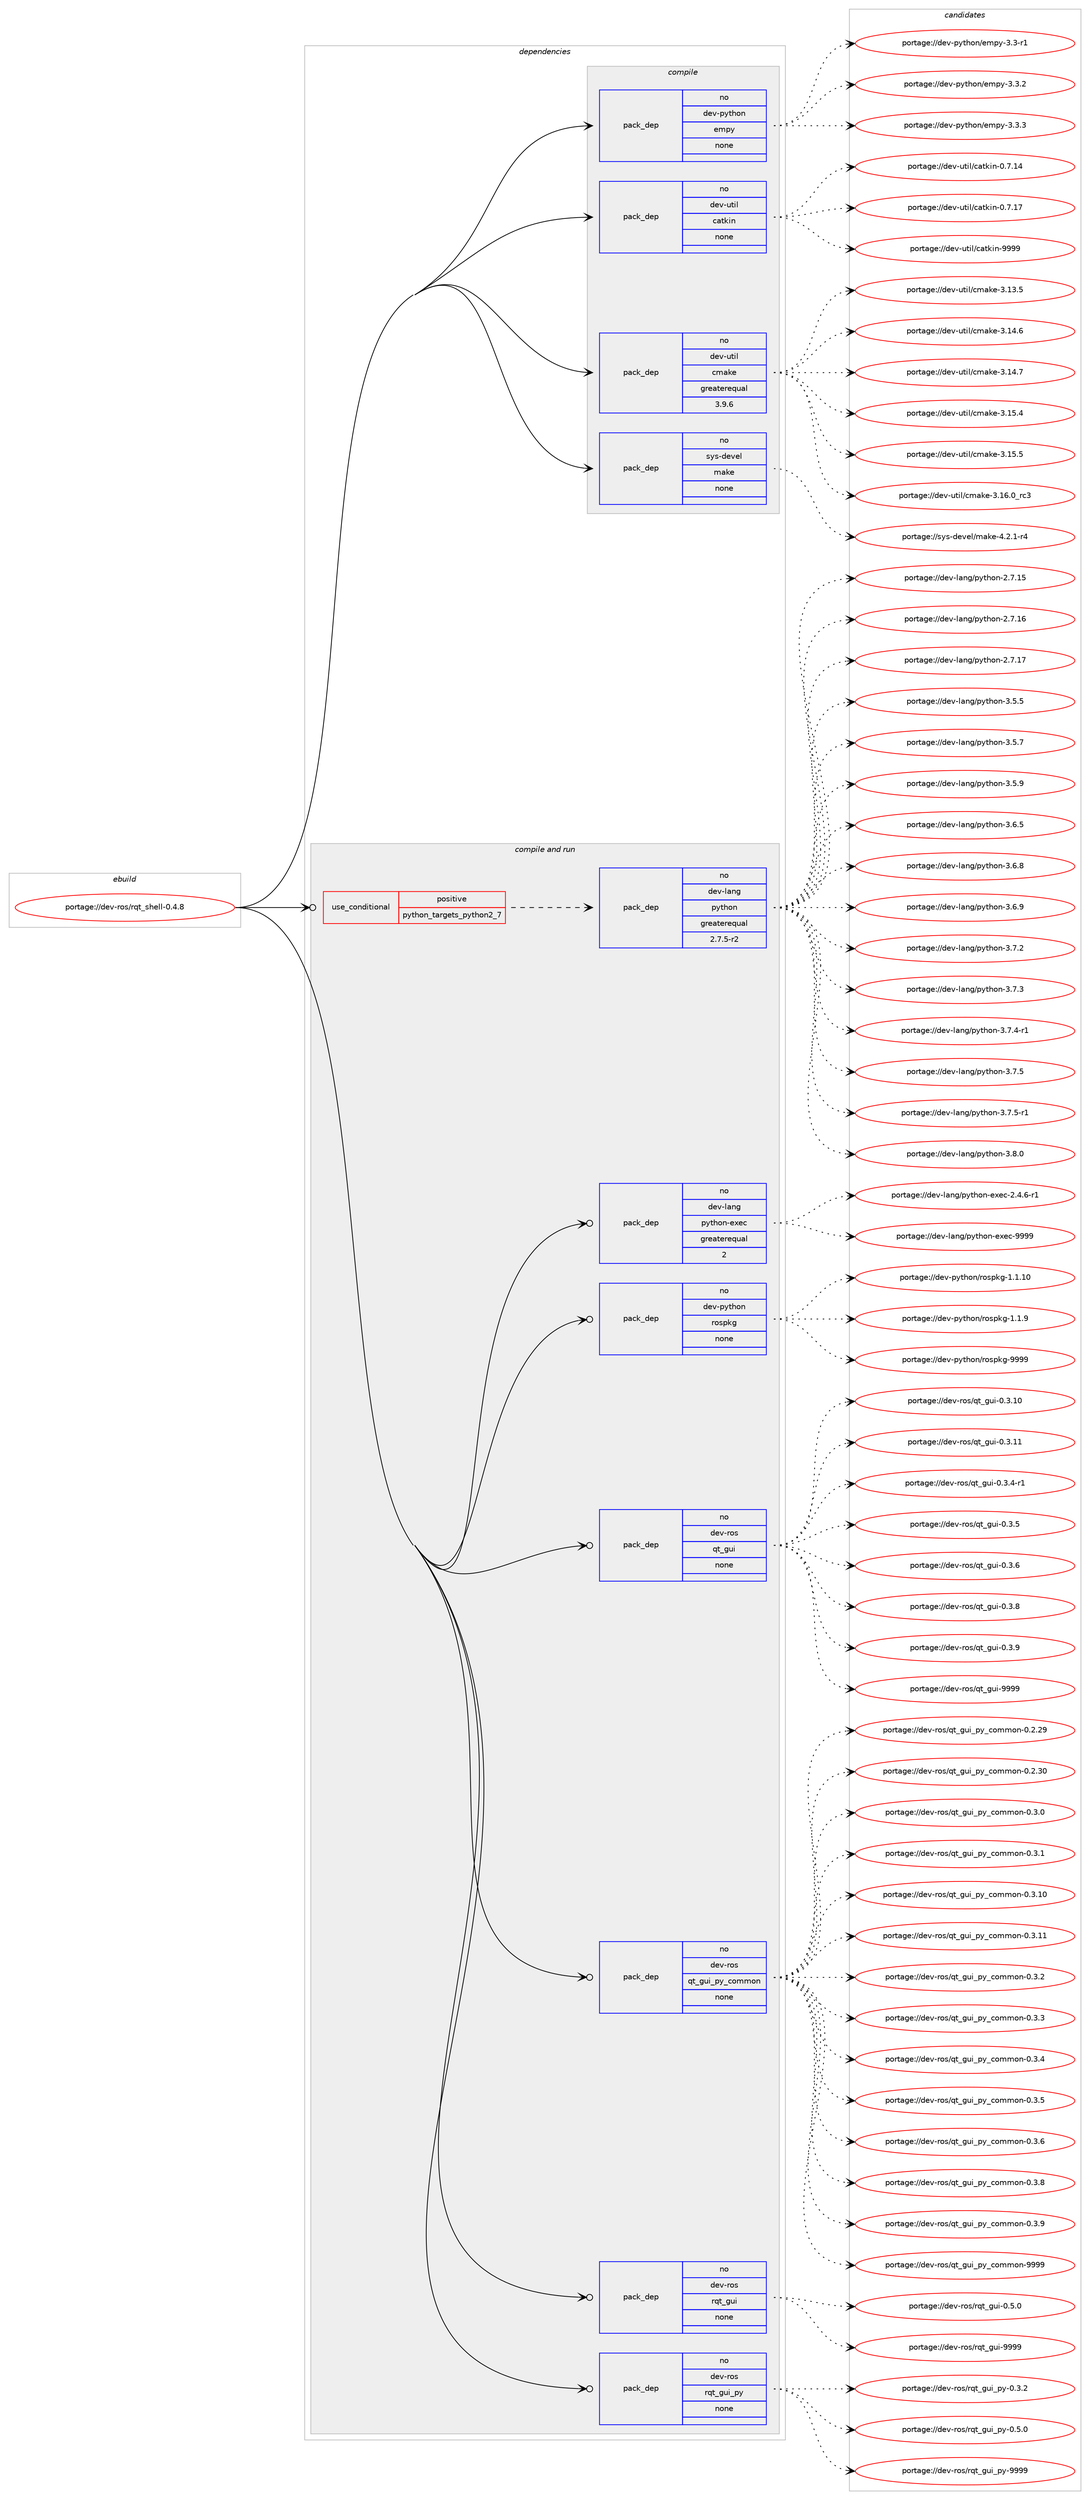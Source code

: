 digraph prolog {

# *************
# Graph options
# *************

newrank=true;
concentrate=true;
compound=true;
graph [rankdir=LR,fontname=Helvetica,fontsize=10,ranksep=1.5];#, ranksep=2.5, nodesep=0.2];
edge  [arrowhead=vee];
node  [fontname=Helvetica,fontsize=10];

# **********
# The ebuild
# **********

subgraph cluster_leftcol {
color=gray;
rank=same;
label=<<i>ebuild</i>>;
id [label="portage://dev-ros/rqt_shell-0.4.8", color=red, width=4, href="../dev-ros/rqt_shell-0.4.8.svg"];
}

# ****************
# The dependencies
# ****************

subgraph cluster_midcol {
color=gray;
label=<<i>dependencies</i>>;
subgraph cluster_compile {
fillcolor="#eeeeee";
style=filled;
label=<<i>compile</i>>;
subgraph pack153279 {
dependency201344 [label=<<TABLE BORDER="0" CELLBORDER="1" CELLSPACING="0" CELLPADDING="4" WIDTH="220"><TR><TD ROWSPAN="6" CELLPADDING="30">pack_dep</TD></TR><TR><TD WIDTH="110">no</TD></TR><TR><TD>dev-python</TD></TR><TR><TD>empy</TD></TR><TR><TD>none</TD></TR><TR><TD></TD></TR></TABLE>>, shape=none, color=blue];
}
id:e -> dependency201344:w [weight=20,style="solid",arrowhead="vee"];
subgraph pack153280 {
dependency201345 [label=<<TABLE BORDER="0" CELLBORDER="1" CELLSPACING="0" CELLPADDING="4" WIDTH="220"><TR><TD ROWSPAN="6" CELLPADDING="30">pack_dep</TD></TR><TR><TD WIDTH="110">no</TD></TR><TR><TD>dev-util</TD></TR><TR><TD>catkin</TD></TR><TR><TD>none</TD></TR><TR><TD></TD></TR></TABLE>>, shape=none, color=blue];
}
id:e -> dependency201345:w [weight=20,style="solid",arrowhead="vee"];
subgraph pack153281 {
dependency201346 [label=<<TABLE BORDER="0" CELLBORDER="1" CELLSPACING="0" CELLPADDING="4" WIDTH="220"><TR><TD ROWSPAN="6" CELLPADDING="30">pack_dep</TD></TR><TR><TD WIDTH="110">no</TD></TR><TR><TD>dev-util</TD></TR><TR><TD>cmake</TD></TR><TR><TD>greaterequal</TD></TR><TR><TD>3.9.6</TD></TR></TABLE>>, shape=none, color=blue];
}
id:e -> dependency201346:w [weight=20,style="solid",arrowhead="vee"];
subgraph pack153282 {
dependency201347 [label=<<TABLE BORDER="0" CELLBORDER="1" CELLSPACING="0" CELLPADDING="4" WIDTH="220"><TR><TD ROWSPAN="6" CELLPADDING="30">pack_dep</TD></TR><TR><TD WIDTH="110">no</TD></TR><TR><TD>sys-devel</TD></TR><TR><TD>make</TD></TR><TR><TD>none</TD></TR><TR><TD></TD></TR></TABLE>>, shape=none, color=blue];
}
id:e -> dependency201347:w [weight=20,style="solid",arrowhead="vee"];
}
subgraph cluster_compileandrun {
fillcolor="#eeeeee";
style=filled;
label=<<i>compile and run</i>>;
subgraph cond44637 {
dependency201348 [label=<<TABLE BORDER="0" CELLBORDER="1" CELLSPACING="0" CELLPADDING="4"><TR><TD ROWSPAN="3" CELLPADDING="10">use_conditional</TD></TR><TR><TD>positive</TD></TR><TR><TD>python_targets_python2_7</TD></TR></TABLE>>, shape=none, color=red];
subgraph pack153283 {
dependency201349 [label=<<TABLE BORDER="0" CELLBORDER="1" CELLSPACING="0" CELLPADDING="4" WIDTH="220"><TR><TD ROWSPAN="6" CELLPADDING="30">pack_dep</TD></TR><TR><TD WIDTH="110">no</TD></TR><TR><TD>dev-lang</TD></TR><TR><TD>python</TD></TR><TR><TD>greaterequal</TD></TR><TR><TD>2.7.5-r2</TD></TR></TABLE>>, shape=none, color=blue];
}
dependency201348:e -> dependency201349:w [weight=20,style="dashed",arrowhead="vee"];
}
id:e -> dependency201348:w [weight=20,style="solid",arrowhead="odotvee"];
subgraph pack153284 {
dependency201350 [label=<<TABLE BORDER="0" CELLBORDER="1" CELLSPACING="0" CELLPADDING="4" WIDTH="220"><TR><TD ROWSPAN="6" CELLPADDING="30">pack_dep</TD></TR><TR><TD WIDTH="110">no</TD></TR><TR><TD>dev-lang</TD></TR><TR><TD>python-exec</TD></TR><TR><TD>greaterequal</TD></TR><TR><TD>2</TD></TR></TABLE>>, shape=none, color=blue];
}
id:e -> dependency201350:w [weight=20,style="solid",arrowhead="odotvee"];
subgraph pack153285 {
dependency201351 [label=<<TABLE BORDER="0" CELLBORDER="1" CELLSPACING="0" CELLPADDING="4" WIDTH="220"><TR><TD ROWSPAN="6" CELLPADDING="30">pack_dep</TD></TR><TR><TD WIDTH="110">no</TD></TR><TR><TD>dev-python</TD></TR><TR><TD>rospkg</TD></TR><TR><TD>none</TD></TR><TR><TD></TD></TR></TABLE>>, shape=none, color=blue];
}
id:e -> dependency201351:w [weight=20,style="solid",arrowhead="odotvee"];
subgraph pack153286 {
dependency201352 [label=<<TABLE BORDER="0" CELLBORDER="1" CELLSPACING="0" CELLPADDING="4" WIDTH="220"><TR><TD ROWSPAN="6" CELLPADDING="30">pack_dep</TD></TR><TR><TD WIDTH="110">no</TD></TR><TR><TD>dev-ros</TD></TR><TR><TD>qt_gui</TD></TR><TR><TD>none</TD></TR><TR><TD></TD></TR></TABLE>>, shape=none, color=blue];
}
id:e -> dependency201352:w [weight=20,style="solid",arrowhead="odotvee"];
subgraph pack153287 {
dependency201353 [label=<<TABLE BORDER="0" CELLBORDER="1" CELLSPACING="0" CELLPADDING="4" WIDTH="220"><TR><TD ROWSPAN="6" CELLPADDING="30">pack_dep</TD></TR><TR><TD WIDTH="110">no</TD></TR><TR><TD>dev-ros</TD></TR><TR><TD>qt_gui_py_common</TD></TR><TR><TD>none</TD></TR><TR><TD></TD></TR></TABLE>>, shape=none, color=blue];
}
id:e -> dependency201353:w [weight=20,style="solid",arrowhead="odotvee"];
subgraph pack153288 {
dependency201354 [label=<<TABLE BORDER="0" CELLBORDER="1" CELLSPACING="0" CELLPADDING="4" WIDTH="220"><TR><TD ROWSPAN="6" CELLPADDING="30">pack_dep</TD></TR><TR><TD WIDTH="110">no</TD></TR><TR><TD>dev-ros</TD></TR><TR><TD>rqt_gui</TD></TR><TR><TD>none</TD></TR><TR><TD></TD></TR></TABLE>>, shape=none, color=blue];
}
id:e -> dependency201354:w [weight=20,style="solid",arrowhead="odotvee"];
subgraph pack153289 {
dependency201355 [label=<<TABLE BORDER="0" CELLBORDER="1" CELLSPACING="0" CELLPADDING="4" WIDTH="220"><TR><TD ROWSPAN="6" CELLPADDING="30">pack_dep</TD></TR><TR><TD WIDTH="110">no</TD></TR><TR><TD>dev-ros</TD></TR><TR><TD>rqt_gui_py</TD></TR><TR><TD>none</TD></TR><TR><TD></TD></TR></TABLE>>, shape=none, color=blue];
}
id:e -> dependency201355:w [weight=20,style="solid",arrowhead="odotvee"];
}
subgraph cluster_run {
fillcolor="#eeeeee";
style=filled;
label=<<i>run</i>>;
}
}

# **************
# The candidates
# **************

subgraph cluster_choices {
rank=same;
color=gray;
label=<<i>candidates</i>>;

subgraph choice153279 {
color=black;
nodesep=1;
choiceportage1001011184511212111610411111047101109112121455146514511449 [label="portage://dev-python/empy-3.3-r1", color=red, width=4,href="../dev-python/empy-3.3-r1.svg"];
choiceportage1001011184511212111610411111047101109112121455146514650 [label="portage://dev-python/empy-3.3.2", color=red, width=4,href="../dev-python/empy-3.3.2.svg"];
choiceportage1001011184511212111610411111047101109112121455146514651 [label="portage://dev-python/empy-3.3.3", color=red, width=4,href="../dev-python/empy-3.3.3.svg"];
dependency201344:e -> choiceportage1001011184511212111610411111047101109112121455146514511449:w [style=dotted,weight="100"];
dependency201344:e -> choiceportage1001011184511212111610411111047101109112121455146514650:w [style=dotted,weight="100"];
dependency201344:e -> choiceportage1001011184511212111610411111047101109112121455146514651:w [style=dotted,weight="100"];
}
subgraph choice153280 {
color=black;
nodesep=1;
choiceportage1001011184511711610510847999711610710511045484655464952 [label="portage://dev-util/catkin-0.7.14", color=red, width=4,href="../dev-util/catkin-0.7.14.svg"];
choiceportage1001011184511711610510847999711610710511045484655464955 [label="portage://dev-util/catkin-0.7.17", color=red, width=4,href="../dev-util/catkin-0.7.17.svg"];
choiceportage100101118451171161051084799971161071051104557575757 [label="portage://dev-util/catkin-9999", color=red, width=4,href="../dev-util/catkin-9999.svg"];
dependency201345:e -> choiceportage1001011184511711610510847999711610710511045484655464952:w [style=dotted,weight="100"];
dependency201345:e -> choiceportage1001011184511711610510847999711610710511045484655464955:w [style=dotted,weight="100"];
dependency201345:e -> choiceportage100101118451171161051084799971161071051104557575757:w [style=dotted,weight="100"];
}
subgraph choice153281 {
color=black;
nodesep=1;
choiceportage1001011184511711610510847991099710710145514649514653 [label="portage://dev-util/cmake-3.13.5", color=red, width=4,href="../dev-util/cmake-3.13.5.svg"];
choiceportage1001011184511711610510847991099710710145514649524654 [label="portage://dev-util/cmake-3.14.6", color=red, width=4,href="../dev-util/cmake-3.14.6.svg"];
choiceportage1001011184511711610510847991099710710145514649524655 [label="portage://dev-util/cmake-3.14.7", color=red, width=4,href="../dev-util/cmake-3.14.7.svg"];
choiceportage1001011184511711610510847991099710710145514649534652 [label="portage://dev-util/cmake-3.15.4", color=red, width=4,href="../dev-util/cmake-3.15.4.svg"];
choiceportage1001011184511711610510847991099710710145514649534653 [label="portage://dev-util/cmake-3.15.5", color=red, width=4,href="../dev-util/cmake-3.15.5.svg"];
choiceportage1001011184511711610510847991099710710145514649544648951149951 [label="portage://dev-util/cmake-3.16.0_rc3", color=red, width=4,href="../dev-util/cmake-3.16.0_rc3.svg"];
dependency201346:e -> choiceportage1001011184511711610510847991099710710145514649514653:w [style=dotted,weight="100"];
dependency201346:e -> choiceportage1001011184511711610510847991099710710145514649524654:w [style=dotted,weight="100"];
dependency201346:e -> choiceportage1001011184511711610510847991099710710145514649524655:w [style=dotted,weight="100"];
dependency201346:e -> choiceportage1001011184511711610510847991099710710145514649534652:w [style=dotted,weight="100"];
dependency201346:e -> choiceportage1001011184511711610510847991099710710145514649534653:w [style=dotted,weight="100"];
dependency201346:e -> choiceportage1001011184511711610510847991099710710145514649544648951149951:w [style=dotted,weight="100"];
}
subgraph choice153282 {
color=black;
nodesep=1;
choiceportage1151211154510010111810110847109971071014552465046494511452 [label="portage://sys-devel/make-4.2.1-r4", color=red, width=4,href="../sys-devel/make-4.2.1-r4.svg"];
dependency201347:e -> choiceportage1151211154510010111810110847109971071014552465046494511452:w [style=dotted,weight="100"];
}
subgraph choice153283 {
color=black;
nodesep=1;
choiceportage10010111845108971101034711212111610411111045504655464953 [label="portage://dev-lang/python-2.7.15", color=red, width=4,href="../dev-lang/python-2.7.15.svg"];
choiceportage10010111845108971101034711212111610411111045504655464954 [label="portage://dev-lang/python-2.7.16", color=red, width=4,href="../dev-lang/python-2.7.16.svg"];
choiceportage10010111845108971101034711212111610411111045504655464955 [label="portage://dev-lang/python-2.7.17", color=red, width=4,href="../dev-lang/python-2.7.17.svg"];
choiceportage100101118451089711010347112121116104111110455146534653 [label="portage://dev-lang/python-3.5.5", color=red, width=4,href="../dev-lang/python-3.5.5.svg"];
choiceportage100101118451089711010347112121116104111110455146534655 [label="portage://dev-lang/python-3.5.7", color=red, width=4,href="../dev-lang/python-3.5.7.svg"];
choiceportage100101118451089711010347112121116104111110455146534657 [label="portage://dev-lang/python-3.5.9", color=red, width=4,href="../dev-lang/python-3.5.9.svg"];
choiceportage100101118451089711010347112121116104111110455146544653 [label="portage://dev-lang/python-3.6.5", color=red, width=4,href="../dev-lang/python-3.6.5.svg"];
choiceportage100101118451089711010347112121116104111110455146544656 [label="portage://dev-lang/python-3.6.8", color=red, width=4,href="../dev-lang/python-3.6.8.svg"];
choiceportage100101118451089711010347112121116104111110455146544657 [label="portage://dev-lang/python-3.6.9", color=red, width=4,href="../dev-lang/python-3.6.9.svg"];
choiceportage100101118451089711010347112121116104111110455146554650 [label="portage://dev-lang/python-3.7.2", color=red, width=4,href="../dev-lang/python-3.7.2.svg"];
choiceportage100101118451089711010347112121116104111110455146554651 [label="portage://dev-lang/python-3.7.3", color=red, width=4,href="../dev-lang/python-3.7.3.svg"];
choiceportage1001011184510897110103471121211161041111104551465546524511449 [label="portage://dev-lang/python-3.7.4-r1", color=red, width=4,href="../dev-lang/python-3.7.4-r1.svg"];
choiceportage100101118451089711010347112121116104111110455146554653 [label="portage://dev-lang/python-3.7.5", color=red, width=4,href="../dev-lang/python-3.7.5.svg"];
choiceportage1001011184510897110103471121211161041111104551465546534511449 [label="portage://dev-lang/python-3.7.5-r1", color=red, width=4,href="../dev-lang/python-3.7.5-r1.svg"];
choiceportage100101118451089711010347112121116104111110455146564648 [label="portage://dev-lang/python-3.8.0", color=red, width=4,href="../dev-lang/python-3.8.0.svg"];
dependency201349:e -> choiceportage10010111845108971101034711212111610411111045504655464953:w [style=dotted,weight="100"];
dependency201349:e -> choiceportage10010111845108971101034711212111610411111045504655464954:w [style=dotted,weight="100"];
dependency201349:e -> choiceportage10010111845108971101034711212111610411111045504655464955:w [style=dotted,weight="100"];
dependency201349:e -> choiceportage100101118451089711010347112121116104111110455146534653:w [style=dotted,weight="100"];
dependency201349:e -> choiceportage100101118451089711010347112121116104111110455146534655:w [style=dotted,weight="100"];
dependency201349:e -> choiceportage100101118451089711010347112121116104111110455146534657:w [style=dotted,weight="100"];
dependency201349:e -> choiceportage100101118451089711010347112121116104111110455146544653:w [style=dotted,weight="100"];
dependency201349:e -> choiceportage100101118451089711010347112121116104111110455146544656:w [style=dotted,weight="100"];
dependency201349:e -> choiceportage100101118451089711010347112121116104111110455146544657:w [style=dotted,weight="100"];
dependency201349:e -> choiceportage100101118451089711010347112121116104111110455146554650:w [style=dotted,weight="100"];
dependency201349:e -> choiceportage100101118451089711010347112121116104111110455146554651:w [style=dotted,weight="100"];
dependency201349:e -> choiceportage1001011184510897110103471121211161041111104551465546524511449:w [style=dotted,weight="100"];
dependency201349:e -> choiceportage100101118451089711010347112121116104111110455146554653:w [style=dotted,weight="100"];
dependency201349:e -> choiceportage1001011184510897110103471121211161041111104551465546534511449:w [style=dotted,weight="100"];
dependency201349:e -> choiceportage100101118451089711010347112121116104111110455146564648:w [style=dotted,weight="100"];
}
subgraph choice153284 {
color=black;
nodesep=1;
choiceportage10010111845108971101034711212111610411111045101120101994550465246544511449 [label="portage://dev-lang/python-exec-2.4.6-r1", color=red, width=4,href="../dev-lang/python-exec-2.4.6-r1.svg"];
choiceportage10010111845108971101034711212111610411111045101120101994557575757 [label="portage://dev-lang/python-exec-9999", color=red, width=4,href="../dev-lang/python-exec-9999.svg"];
dependency201350:e -> choiceportage10010111845108971101034711212111610411111045101120101994550465246544511449:w [style=dotted,weight="100"];
dependency201350:e -> choiceportage10010111845108971101034711212111610411111045101120101994557575757:w [style=dotted,weight="100"];
}
subgraph choice153285 {
color=black;
nodesep=1;
choiceportage100101118451121211161041111104711411111511210710345494649464948 [label="portage://dev-python/rospkg-1.1.10", color=red, width=4,href="../dev-python/rospkg-1.1.10.svg"];
choiceportage1001011184511212111610411111047114111115112107103454946494657 [label="portage://dev-python/rospkg-1.1.9", color=red, width=4,href="../dev-python/rospkg-1.1.9.svg"];
choiceportage10010111845112121116104111110471141111151121071034557575757 [label="portage://dev-python/rospkg-9999", color=red, width=4,href="../dev-python/rospkg-9999.svg"];
dependency201351:e -> choiceportage100101118451121211161041111104711411111511210710345494649464948:w [style=dotted,weight="100"];
dependency201351:e -> choiceportage1001011184511212111610411111047114111115112107103454946494657:w [style=dotted,weight="100"];
dependency201351:e -> choiceportage10010111845112121116104111110471141111151121071034557575757:w [style=dotted,weight="100"];
}
subgraph choice153286 {
color=black;
nodesep=1;
choiceportage10010111845114111115471131169510311710545484651464948 [label="portage://dev-ros/qt_gui-0.3.10", color=red, width=4,href="../dev-ros/qt_gui-0.3.10.svg"];
choiceportage10010111845114111115471131169510311710545484651464949 [label="portage://dev-ros/qt_gui-0.3.11", color=red, width=4,href="../dev-ros/qt_gui-0.3.11.svg"];
choiceportage1001011184511411111547113116951031171054548465146524511449 [label="portage://dev-ros/qt_gui-0.3.4-r1", color=red, width=4,href="../dev-ros/qt_gui-0.3.4-r1.svg"];
choiceportage100101118451141111154711311695103117105454846514653 [label="portage://dev-ros/qt_gui-0.3.5", color=red, width=4,href="../dev-ros/qt_gui-0.3.5.svg"];
choiceportage100101118451141111154711311695103117105454846514654 [label="portage://dev-ros/qt_gui-0.3.6", color=red, width=4,href="../dev-ros/qt_gui-0.3.6.svg"];
choiceportage100101118451141111154711311695103117105454846514656 [label="portage://dev-ros/qt_gui-0.3.8", color=red, width=4,href="../dev-ros/qt_gui-0.3.8.svg"];
choiceportage100101118451141111154711311695103117105454846514657 [label="portage://dev-ros/qt_gui-0.3.9", color=red, width=4,href="../dev-ros/qt_gui-0.3.9.svg"];
choiceportage1001011184511411111547113116951031171054557575757 [label="portage://dev-ros/qt_gui-9999", color=red, width=4,href="../dev-ros/qt_gui-9999.svg"];
dependency201352:e -> choiceportage10010111845114111115471131169510311710545484651464948:w [style=dotted,weight="100"];
dependency201352:e -> choiceportage10010111845114111115471131169510311710545484651464949:w [style=dotted,weight="100"];
dependency201352:e -> choiceportage1001011184511411111547113116951031171054548465146524511449:w [style=dotted,weight="100"];
dependency201352:e -> choiceportage100101118451141111154711311695103117105454846514653:w [style=dotted,weight="100"];
dependency201352:e -> choiceportage100101118451141111154711311695103117105454846514654:w [style=dotted,weight="100"];
dependency201352:e -> choiceportage100101118451141111154711311695103117105454846514656:w [style=dotted,weight="100"];
dependency201352:e -> choiceportage100101118451141111154711311695103117105454846514657:w [style=dotted,weight="100"];
dependency201352:e -> choiceportage1001011184511411111547113116951031171054557575757:w [style=dotted,weight="100"];
}
subgraph choice153287 {
color=black;
nodesep=1;
choiceportage10010111845114111115471131169510311710595112121959911110910911111045484650465057 [label="portage://dev-ros/qt_gui_py_common-0.2.29", color=red, width=4,href="../dev-ros/qt_gui_py_common-0.2.29.svg"];
choiceportage10010111845114111115471131169510311710595112121959911110910911111045484650465148 [label="portage://dev-ros/qt_gui_py_common-0.2.30", color=red, width=4,href="../dev-ros/qt_gui_py_common-0.2.30.svg"];
choiceportage100101118451141111154711311695103117105951121219599111109109111110454846514648 [label="portage://dev-ros/qt_gui_py_common-0.3.0", color=red, width=4,href="../dev-ros/qt_gui_py_common-0.3.0.svg"];
choiceportage100101118451141111154711311695103117105951121219599111109109111110454846514649 [label="portage://dev-ros/qt_gui_py_common-0.3.1", color=red, width=4,href="../dev-ros/qt_gui_py_common-0.3.1.svg"];
choiceportage10010111845114111115471131169510311710595112121959911110910911111045484651464948 [label="portage://dev-ros/qt_gui_py_common-0.3.10", color=red, width=4,href="../dev-ros/qt_gui_py_common-0.3.10.svg"];
choiceportage10010111845114111115471131169510311710595112121959911110910911111045484651464949 [label="portage://dev-ros/qt_gui_py_common-0.3.11", color=red, width=4,href="../dev-ros/qt_gui_py_common-0.3.11.svg"];
choiceportage100101118451141111154711311695103117105951121219599111109109111110454846514650 [label="portage://dev-ros/qt_gui_py_common-0.3.2", color=red, width=4,href="../dev-ros/qt_gui_py_common-0.3.2.svg"];
choiceportage100101118451141111154711311695103117105951121219599111109109111110454846514651 [label="portage://dev-ros/qt_gui_py_common-0.3.3", color=red, width=4,href="../dev-ros/qt_gui_py_common-0.3.3.svg"];
choiceportage100101118451141111154711311695103117105951121219599111109109111110454846514652 [label="portage://dev-ros/qt_gui_py_common-0.3.4", color=red, width=4,href="../dev-ros/qt_gui_py_common-0.3.4.svg"];
choiceportage100101118451141111154711311695103117105951121219599111109109111110454846514653 [label="portage://dev-ros/qt_gui_py_common-0.3.5", color=red, width=4,href="../dev-ros/qt_gui_py_common-0.3.5.svg"];
choiceportage100101118451141111154711311695103117105951121219599111109109111110454846514654 [label="portage://dev-ros/qt_gui_py_common-0.3.6", color=red, width=4,href="../dev-ros/qt_gui_py_common-0.3.6.svg"];
choiceportage100101118451141111154711311695103117105951121219599111109109111110454846514656 [label="portage://dev-ros/qt_gui_py_common-0.3.8", color=red, width=4,href="../dev-ros/qt_gui_py_common-0.3.8.svg"];
choiceportage100101118451141111154711311695103117105951121219599111109109111110454846514657 [label="portage://dev-ros/qt_gui_py_common-0.3.9", color=red, width=4,href="../dev-ros/qt_gui_py_common-0.3.9.svg"];
choiceportage1001011184511411111547113116951031171059511212195991111091091111104557575757 [label="portage://dev-ros/qt_gui_py_common-9999", color=red, width=4,href="../dev-ros/qt_gui_py_common-9999.svg"];
dependency201353:e -> choiceportage10010111845114111115471131169510311710595112121959911110910911111045484650465057:w [style=dotted,weight="100"];
dependency201353:e -> choiceportage10010111845114111115471131169510311710595112121959911110910911111045484650465148:w [style=dotted,weight="100"];
dependency201353:e -> choiceportage100101118451141111154711311695103117105951121219599111109109111110454846514648:w [style=dotted,weight="100"];
dependency201353:e -> choiceportage100101118451141111154711311695103117105951121219599111109109111110454846514649:w [style=dotted,weight="100"];
dependency201353:e -> choiceportage10010111845114111115471131169510311710595112121959911110910911111045484651464948:w [style=dotted,weight="100"];
dependency201353:e -> choiceportage10010111845114111115471131169510311710595112121959911110910911111045484651464949:w [style=dotted,weight="100"];
dependency201353:e -> choiceportage100101118451141111154711311695103117105951121219599111109109111110454846514650:w [style=dotted,weight="100"];
dependency201353:e -> choiceportage100101118451141111154711311695103117105951121219599111109109111110454846514651:w [style=dotted,weight="100"];
dependency201353:e -> choiceportage100101118451141111154711311695103117105951121219599111109109111110454846514652:w [style=dotted,weight="100"];
dependency201353:e -> choiceportage100101118451141111154711311695103117105951121219599111109109111110454846514653:w [style=dotted,weight="100"];
dependency201353:e -> choiceportage100101118451141111154711311695103117105951121219599111109109111110454846514654:w [style=dotted,weight="100"];
dependency201353:e -> choiceportage100101118451141111154711311695103117105951121219599111109109111110454846514656:w [style=dotted,weight="100"];
dependency201353:e -> choiceportage100101118451141111154711311695103117105951121219599111109109111110454846514657:w [style=dotted,weight="100"];
dependency201353:e -> choiceportage1001011184511411111547113116951031171059511212195991111091091111104557575757:w [style=dotted,weight="100"];
}
subgraph choice153288 {
color=black;
nodesep=1;
choiceportage100101118451141111154711411311695103117105454846534648 [label="portage://dev-ros/rqt_gui-0.5.0", color=red, width=4,href="../dev-ros/rqt_gui-0.5.0.svg"];
choiceportage1001011184511411111547114113116951031171054557575757 [label="portage://dev-ros/rqt_gui-9999", color=red, width=4,href="../dev-ros/rqt_gui-9999.svg"];
dependency201354:e -> choiceportage100101118451141111154711411311695103117105454846534648:w [style=dotted,weight="100"];
dependency201354:e -> choiceportage1001011184511411111547114113116951031171054557575757:w [style=dotted,weight="100"];
}
subgraph choice153289 {
color=black;
nodesep=1;
choiceportage10010111845114111115471141131169510311710595112121454846514650 [label="portage://dev-ros/rqt_gui_py-0.3.2", color=red, width=4,href="../dev-ros/rqt_gui_py-0.3.2.svg"];
choiceportage10010111845114111115471141131169510311710595112121454846534648 [label="portage://dev-ros/rqt_gui_py-0.5.0", color=red, width=4,href="../dev-ros/rqt_gui_py-0.5.0.svg"];
choiceportage100101118451141111154711411311695103117105951121214557575757 [label="portage://dev-ros/rqt_gui_py-9999", color=red, width=4,href="../dev-ros/rqt_gui_py-9999.svg"];
dependency201355:e -> choiceportage10010111845114111115471141131169510311710595112121454846514650:w [style=dotted,weight="100"];
dependency201355:e -> choiceportage10010111845114111115471141131169510311710595112121454846534648:w [style=dotted,weight="100"];
dependency201355:e -> choiceportage100101118451141111154711411311695103117105951121214557575757:w [style=dotted,weight="100"];
}
}

}
